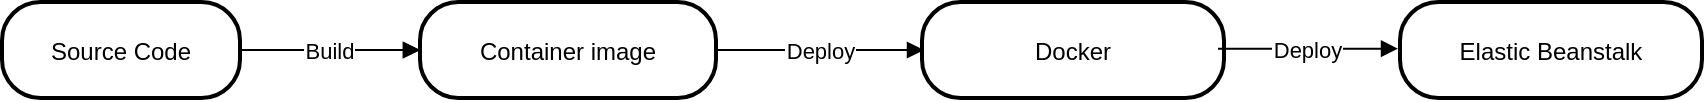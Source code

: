 <mxfile version="24.8.3">
  <diagram name="Page-1" id="-YM1QzztnOv8RczI9xZv">
    <mxGraphModel dx="1048" dy="1310" grid="0" gridSize="10" guides="1" tooltips="1" connect="1" arrows="1" fold="1" page="0" pageScale="1" pageWidth="850" pageHeight="1100" math="0" shadow="0">
      <root>
        <mxCell id="0" />
        <mxCell id="1" parent="0" />
        <mxCell id="2" value="Source Code" style="rounded=1;arcSize=40;strokeWidth=2" parent="1" vertex="1">
          <mxGeometry x="8" y="8" width="119" height="48" as="geometry" />
        </mxCell>
        <mxCell id="3" value="Container image" style="rounded=1;arcSize=40;strokeWidth=2" parent="1" vertex="1">
          <mxGeometry x="217" y="8" width="148" height="48" as="geometry" />
        </mxCell>
        <mxCell id="4" value="Docker" style="rounded=1;arcSize=40;strokeWidth=2" parent="1" vertex="1">
          <mxGeometry x="468" y="8" width="151" height="48" as="geometry" />
        </mxCell>
        <mxCell id="5" value="Build" style="curved=1;startArrow=none;endArrow=block;exitX=1;exitY=0.5;entryX=0;entryY=0.5;" parent="1" source="2" target="3" edge="1">
          <mxGeometry relative="1" as="geometry">
            <Array as="points" />
          </mxGeometry>
        </mxCell>
        <mxCell id="6" value="Deploy" style="curved=1;startArrow=none;endArrow=block;exitX=1;exitY=0.5;entryX=0;entryY=0.5;" parent="1" edge="1">
          <mxGeometry relative="1" as="geometry">
            <Array as="points" />
            <mxPoint x="366" y="32" as="sourcePoint" />
            <mxPoint x="469" y="32" as="targetPoint" />
          </mxGeometry>
        </mxCell>
        <mxCell id="fvdjcp3owGbM-i876L0J-6" value="Elastic Beanstalk" style="rounded=1;arcSize=40;strokeWidth=2" vertex="1" parent="1">
          <mxGeometry x="707" y="8" width="151" height="48" as="geometry" />
        </mxCell>
        <mxCell id="fvdjcp3owGbM-i876L0J-8" value="Build" style="curved=1;startArrow=none;endArrow=block;exitX=1;exitY=0.5;entryX=0;entryY=0.5;" edge="1" parent="1">
          <mxGeometry relative="1" as="geometry">
            <Array as="points" />
            <mxPoint x="127" y="32" as="sourcePoint" />
            <mxPoint x="217" y="32" as="targetPoint" />
          </mxGeometry>
        </mxCell>
        <mxCell id="fvdjcp3owGbM-i876L0J-9" value="Deploy" style="curved=1;startArrow=none;endArrow=block;exitX=1;exitY=0.5;entryX=0;entryY=0.5;" edge="1" parent="1">
          <mxGeometry relative="1" as="geometry">
            <Array as="points" />
            <mxPoint x="616" y="31.33" as="sourcePoint" />
            <mxPoint x="706" y="31.33" as="targetPoint" />
          </mxGeometry>
        </mxCell>
      </root>
    </mxGraphModel>
  </diagram>
</mxfile>
